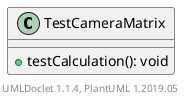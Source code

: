 @startuml

    class TestCameraMatrix [[TestCameraMatrix.html]] {
        +testCalculation(): void
    }


    center footer UMLDoclet 1.1.4, PlantUML 1.2019.05
@enduml
